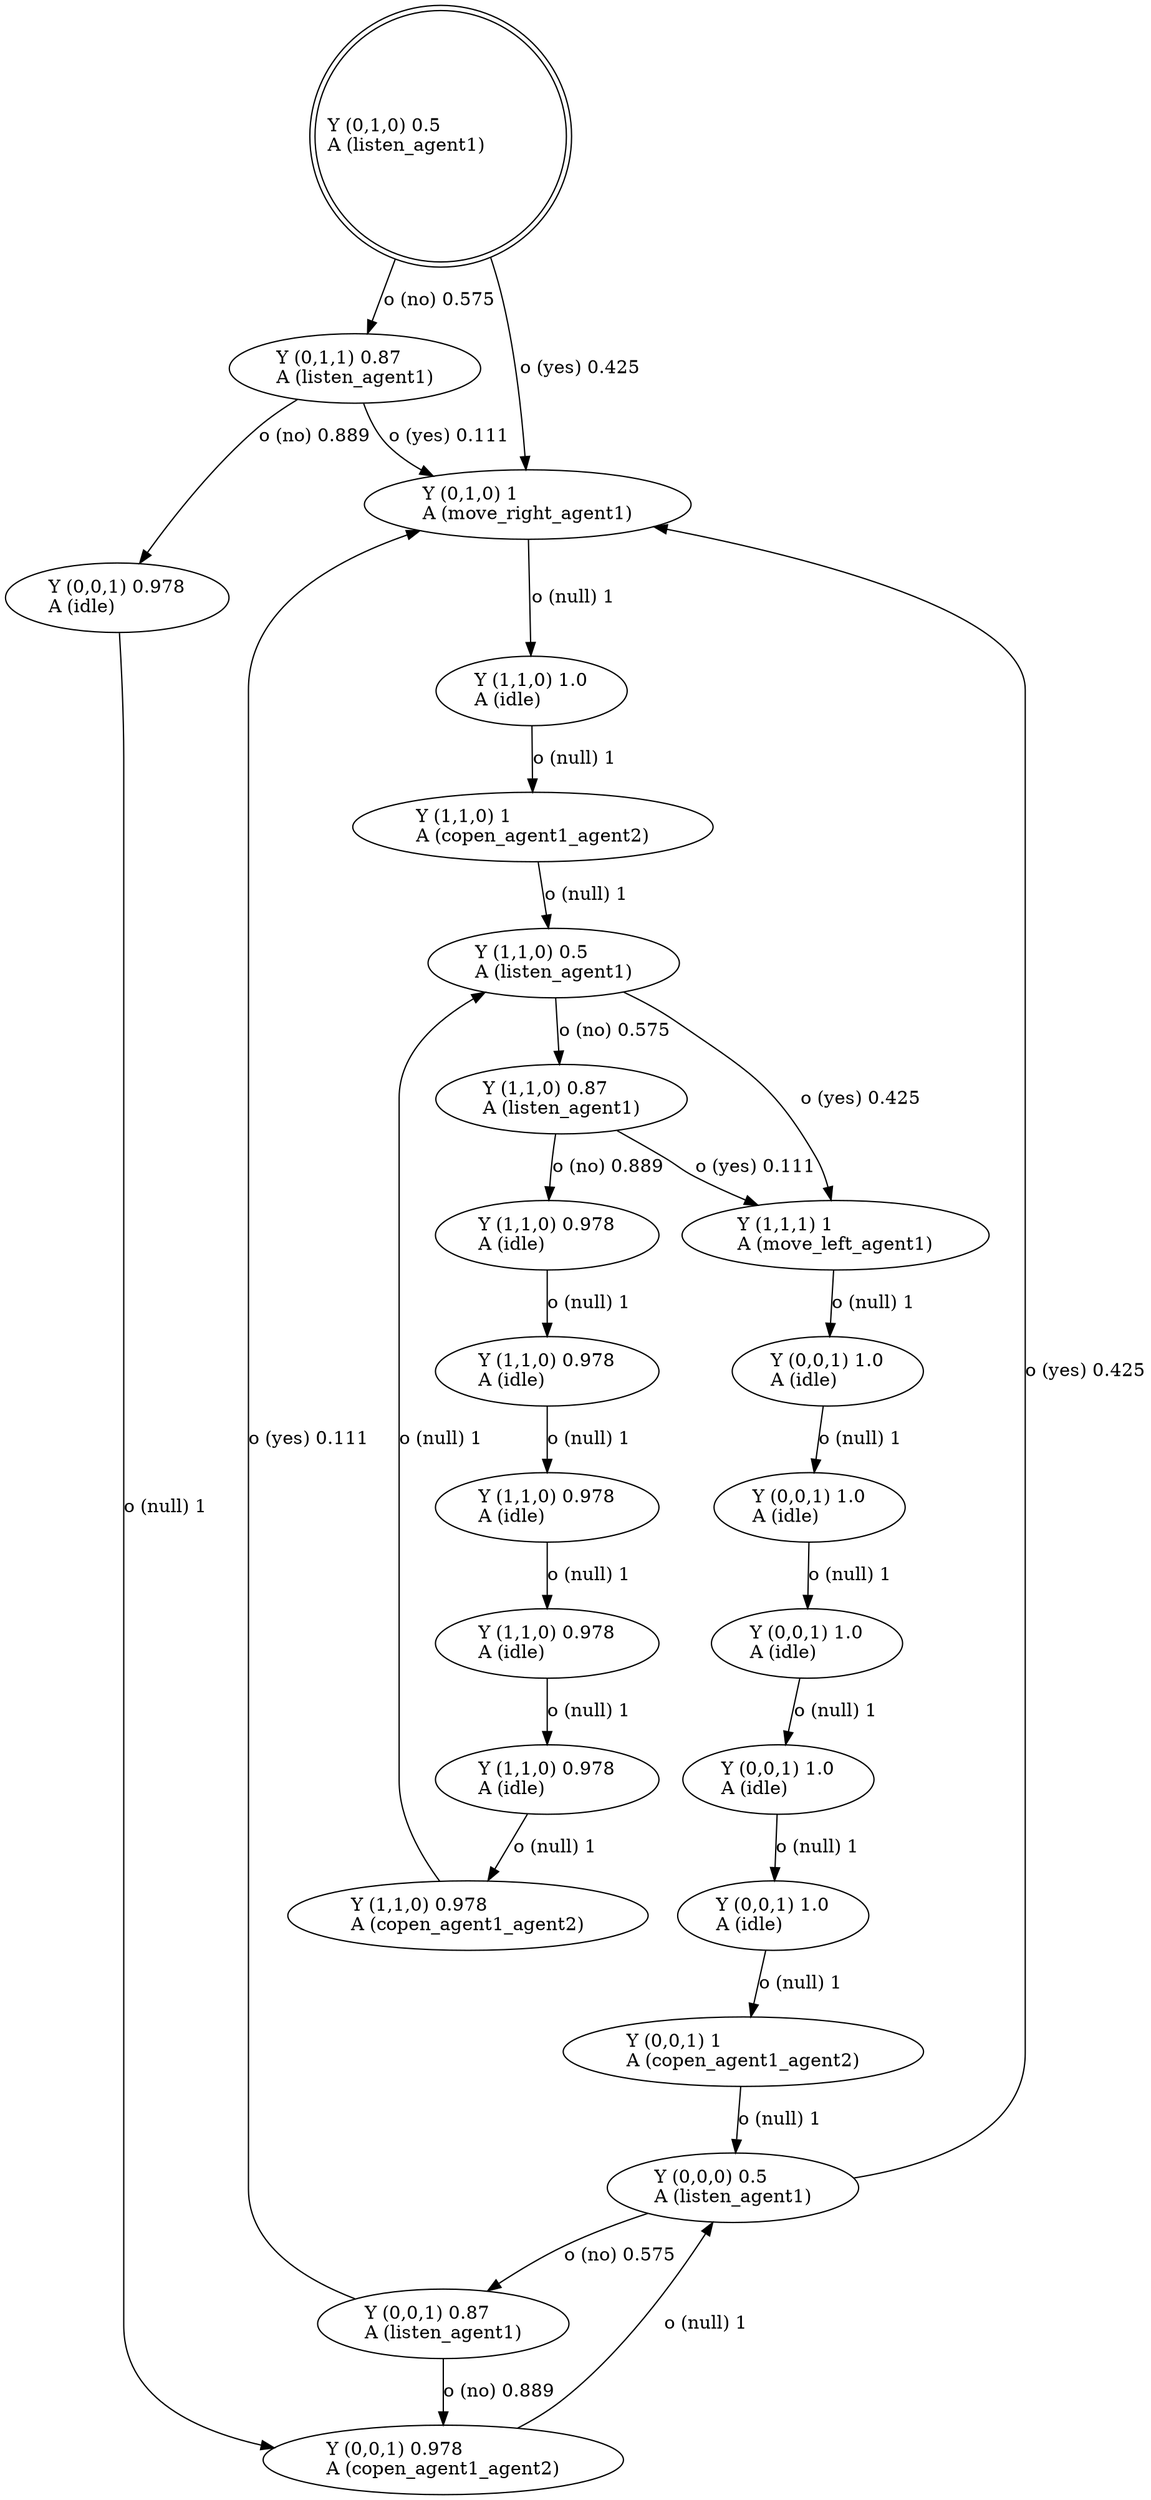 digraph "G" {
root [label="Y (0,1,0) 0.5\lA (listen_agent1)\l", labeljust="l", shape=doublecircle];
x0row4 [label="Y (0,0,0) 0.5\lA (listen_agent1)\l"];
x0row14 [label="Y (0,0,1) 0.87\lA (listen_agent1)\l"];
x0row15 [label="Y (0,0,1) 0.978\lA (copen_agent1_agent2)\l"];
x0row2 [label="Y (0,1,1) 0.87\lA (listen_agent1)\l"];
x0row1 [label="Y (0,1,0) 1\lA (move_right_agent1)\l"];
x0row5 [label="Y (1,1,0) 1\lA (copen_agent1_agent2)\l"];
x0row13 [label="Y (0,0,1) 1\lA (copen_agent1_agent2)\l"];
x0row20 [label="Y (1,1,0) 0.978\lA (copen_agent1_agent2)\l"];
x0row8 [label="Y (1,1,1) 1\lA (move_left_agent1)\l"];
x0row9 [label="Y (1,1,0) 0.87\lA (listen_agent1)\l"];
x0row3 [label="Y (1,1,0) 0.5\lA (listen_agent1)\l"];
x0row5_noop_0 [label="Y (1,1,0) 1.0\lA (idle)\l"];
x0row15_noop_0 [label="Y (0,0,1) 0.978\lA (idle)\l"];
x0row13_noop_0 [label="Y (0,0,1) 1.0\lA (idle)\l"];
x0row13_noop_1 [label="Y (0,0,1) 1.0\lA (idle)\l"];
x0row13_noop_2 [label="Y (0,0,1) 1.0\lA (idle)\l"];
x0row13_noop_3 [label="Y (0,0,1) 1.0\lA (idle)\l"];
x0row13_noop_4 [label="Y (0,0,1) 1.0\lA (idle)\l"];
x0row20_noop_0 [label="Y (1,1,0) 0.978\lA (idle)\l"];
x0row20_noop_1 [label="Y (1,1,0) 0.978\lA (idle)\l"];
x0row20_noop_2 [label="Y (1,1,0) 0.978\lA (idle)\l"];
x0row20_noop_3 [label="Y (1,1,0) 0.978\lA (idle)\l"];
x0row20_noop_4 [label="Y (1,1,0) 0.978\lA (idle)\l"];
root -> x0row1  [key=0, label="o (yes) 0.425\l"];
root -> x0row2  [key=0, label="o (no) 0.575\l"];
x0row4 -> x0row14  [key=0, label="o (no) 0.575\l"];
x0row4 -> x0row1  [key=0, label="o (yes) 0.425\l"];
x0row14 -> x0row15  [key=0, label="o (no) 0.889\l"];
x0row14 -> x0row1  [key=0, label="o (yes) 0.111\l"];
x0row15 -> x0row4  [key=0, label="o (null) 1\l"];
x0row2 -> x0row1  [key=0, label="o (yes) 0.111\l"];
x0row2 -> x0row15_noop_0  [key=0, label="o (no) 0.889\l"];
x0row1 -> x0row5_noop_0  [key=0, label="o (null) 1\l"];
x0row5 -> x0row3  [key=0, label="o (null) 1\l"];
x0row13 -> x0row4  [key=0, label="o (null) 1\l"];
x0row20 -> x0row3  [key=0, label="o (null) 1\l"];
x0row8 -> x0row13_noop_0  [key=0, label="o (null) 1\l"];
x0row9 -> x0row8  [key=0, label="o (yes) 0.111\l"];
x0row9 -> x0row20_noop_0  [key=0, label="o (no) 0.889\l"];
x0row3 -> x0row8  [key=0, label="o (yes) 0.425\l"];
x0row3 -> x0row9  [key=0, label="o (no) 0.575\l"];
x0row5_noop_0 -> x0row5  [key=0, label="o (null) 1\l"];
x0row15_noop_0 -> x0row15  [key=0, label="o (null) 1\l"];
x0row13_noop_0 -> x0row13_noop_1  [key=0, label="o (null) 1\l"];
x0row13_noop_1 -> x0row13_noop_2  [key=0, label="o (null) 1\l"];
x0row13_noop_2 -> x0row13_noop_3  [key=0, label="o (null) 1\l"];
x0row13_noop_3 -> x0row13_noop_4  [key=0, label="o (null) 1\l"];
x0row13_noop_4 -> x0row13  [key=0, label="o (null) 1\l"];
x0row20_noop_0 -> x0row20_noop_1  [key=0, label="o (null) 1\l"];
x0row20_noop_1 -> x0row20_noop_2  [key=0, label="o (null) 1\l"];
x0row20_noop_2 -> x0row20_noop_3  [key=0, label="o (null) 1\l"];
x0row20_noop_3 -> x0row20_noop_4  [key=0, label="o (null) 1\l"];
x0row20_noop_4 -> x0row20  [key=0, label="o (null) 1\l"];
}
